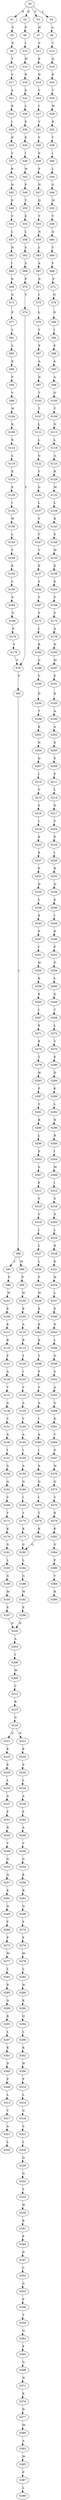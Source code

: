 strict digraph  {
	S0 -> S1 [ label = R ];
	S0 -> S2 [ label = E ];
	S0 -> S3 [ label = Y ];
	S0 -> S4 [ label = L ];
	S1 -> S5 [ label = S ];
	S2 -> S6 [ label = P ];
	S3 -> S7 [ label = H ];
	S4 -> S8 [ label = A ];
	S5 -> S9 [ label = E ];
	S6 -> S10 [ label = I ];
	S7 -> S11 [ label = S ];
	S8 -> S12 [ label = T ];
	S9 -> S13 [ label = T ];
	S10 -> S14 [ label = W ];
	S11 -> S15 [ label = E ];
	S12 -> S16 [ label = Q ];
	S13 -> S17 [ label = V ];
	S14 -> S18 [ label = R ];
	S15 -> S19 [ label = D ];
	S16 -> S20 [ label = K ];
	S17 -> S21 [ label = A ];
	S18 -> S22 [ label = E ];
	S19 -> S23 [ label = V ];
	S20 -> S24 [ label = Y ];
	S21 -> S25 [ label = R ];
	S22 -> S26 [ label = L ];
	S23 -> S27 [ label = I ];
	S24 -> S28 [ label = M ];
	S25 -> S29 [ label = I ];
	S26 -> S30 [ label = E ];
	S27 -> S31 [ label = V ];
	S28 -> S32 [ label = R ];
	S29 -> S33 [ label = D ];
	S30 -> S34 [ label = E ];
	S31 -> S35 [ label = V ];
	S32 -> S36 [ label = T ];
	S33 -> S37 [ label = T ];
	S34 -> S38 [ label = I ];
	S35 -> S39 [ label = S ];
	S36 -> S40 [ label = I ];
	S37 -> S41 [ label = K ];
	S38 -> S42 [ label = W ];
	S39 -> S43 [ label = F ];
	S40 -> S44 [ label = L ];
	S41 -> S45 [ label = N ];
	S42 -> S46 [ label = P ];
	S43 -> S47 [ label = N ];
	S44 -> S48 [ label = G ];
	S45 -> S49 [ label = E ];
	S46 -> S50 [ label = Y ];
	S47 -> S51 [ label = Q ];
	S48 -> S52 [ label = M ];
	S49 -> S53 [ label = V ];
	S50 -> S54 [ label = K ];
	S51 -> S55 [ label = T ];
	S52 -> S56 [ label = V ];
	S53 -> S57 [ label = L ];
	S54 -> S58 [ label = L ];
	S55 -> S59 [ label = N ];
	S56 -> S60 [ label = Q ];
	S57 -> S61 [ label = H ];
	S58 -> S62 [ label = S ];
	S59 -> S63 [ label = L ];
	S60 -> S64 [ label = V ];
	S61 -> S65 [ label = I ];
	S62 -> S66 [ label = S ];
	S63 -> S67 [ label = A ];
	S64 -> S68 [ label = F ];
	S65 -> S69 [ label = D ];
	S66 -> S70 [ label = P ];
	S67 -> S71 [ label = D ];
	S68 -> S72 [ label = P ];
	S69 -> S73 [ label = G ];
	S70 -> S74 [ label = V ];
	S71 -> S75 [ label = I ];
	S72 -> S76 [ label = N ];
	S73 -> S77 [ label = P ];
	S74 -> S78 [ label = V ];
	S75 -> S79 [ label = L ];
	S76 -> S80 [ label = D ];
	S77 -> S81 [ label = L ];
	S78 -> S82 [ label = V ];
	S79 -> S83 [ label = T ];
	S80 -> S84 [ label = I ];
	S81 -> S85 [ label = L ];
	S82 -> S86 [ label = L ];
	S83 -> S87 [ label = E ];
	S84 -> S88 [ label = E ];
	S85 -> S89 [ label = E ];
	S86 -> S90 [ label = M ];
	S86 -> S91 [ label = L ];
	S87 -> S92 [ label = A ];
	S88 -> S93 [ label = A ];
	S89 -> S94 [ label = P ];
	S90 -> S95 [ label = P ];
	S91 -> S96 [ label = P ];
	S92 -> S97 [ label = D ];
	S93 -> S98 [ label = A ];
	S94 -> S99 [ label = V ];
	S95 -> S100 [ label = W ];
	S96 -> S101 [ label = W ];
	S97 -> S102 [ label = T ];
	S98 -> S103 [ label = G ];
	S99 -> S104 [ label = W ];
	S100 -> S105 [ label = E ];
	S101 -> S106 [ label = E ];
	S102 -> S107 [ label = T ];
	S103 -> S108 [ label = T ];
	S104 -> S109 [ label = K ];
	S105 -> S110 [ label = A ];
	S106 -> S111 [ label = K ];
	S107 -> S112 [ label = L ];
	S108 -> S113 [ label = N ];
	S109 -> S114 [ label = E ];
	S110 -> S115 [ label = R ];
	S111 -> S116 [ label = R ];
	S112 -> S117 [ label = L ];
	S113 -> S118 [ label = L ];
	S114 -> S119 [ label = L ];
	S115 -> S120 [ label = Y ];
	S116 -> S121 [ label = F ];
	S117 -> S122 [ label = G ];
	S118 -> S123 [ label = A ];
	S119 -> S124 [ label = E ];
	S120 -> S125 [ label = I ];
	S121 -> S126 [ label = A ];
	S122 -> S127 [ label = Y ];
	S123 -> S128 [ label = R ];
	S124 -> S129 [ label = E ];
	S125 -> S130 [ label = Y ];
	S126 -> S131 [ label = Y ];
	S127 -> S132 [ label = G ];
	S128 -> S133 [ label = M ];
	S129 -> S134 [ label = I ];
	S130 -> S135 [ label = A ];
	S131 -> S136 [ label = A ];
	S132 -> S137 [ label = L ];
	S133 -> S138 [ label = L ];
	S134 -> S139 [ label = W ];
	S135 -> S140 [ label = V ];
	S136 -> S141 [ label = V ];
	S137 -> S142 [ label = V ];
	S138 -> S143 [ label = K ];
	S139 -> S144 [ label = L ];
	S140 -> S145 [ label = A ];
	S141 -> S146 [ label = A ];
	S142 -> S147 [ label = T ];
	S143 -> S148 [ label = E ];
	S144 -> S149 [ label = Y ];
	S145 -> S150 [ label = I ];
	S146 -> S151 [ label = I ];
	S147 -> S152 [ label = V ];
	S148 -> S153 [ label = W ];
	S149 -> S154 [ label = K ];
	S150 -> S155 [ label = A ];
	S151 -> S156 [ label = A ];
	S152 -> S157 [ label = K ];
	S153 -> S158 [ label = E ];
	S154 -> S159 [ label = L ];
	S155 -> S160 [ label = Q ];
	S156 -> S161 [ label = Q ];
	S157 -> S162 [ label = S ];
	S158 -> S163 [ label = E ];
	S159 -> S164 [ label = S ];
	S160 -> S165 [ label = I ];
	S161 -> S166 [ label = V ];
	S162 -> S167 [ label = T ];
	S163 -> S168 [ label = F ];
	S164 -> S169 [ label = S ];
	S165 -> S170 [ label = T ];
	S166 -> S171 [ label = T ];
	S167 -> S172 [ label = S ];
	S168 -> S173 [ label = S ];
	S169 -> S174 [ label = P ];
	S170 -> S175 [ label = K ];
	S171 -> S176 [ label = K ];
	S172 -> S177 [ label = I ];
	S173 -> S178 [ label = A ];
	S174 -> S179 [ label = V ];
	S175 -> S180 [ label = G ];
	S176 -> S181 [ label = G ];
	S177 -> S182 [ label = R ];
	S178 -> S183 [ label = N ];
	S179 -> S78 [ label = V ];
	S180 -> S184 [ label = L ];
	S181 -> S185 [ label = L ];
	S182 -> S186 [ label = G ];
	S183 -> S187 [ label = M ];
	S184 -> S188 [ label = G ];
	S185 -> S189 [ label = G ];
	S186 -> S190 [ label = V ];
	S187 -> S191 [ label = E ];
	S188 -> S192 [ label = M ];
	S189 -> S193 [ label = M ];
	S190 -> S194 [ label = D ];
	S191 -> S195 [ label = K ];
	S192 -> S196 [ label = E ];
	S193 -> S197 [ label = E ];
	S194 -> S198 [ label = T ];
	S195 -> S199 [ label = A ];
	S196 -> S200 [ label = D ];
	S197 -> S200 [ label = D ];
	S198 -> S201 [ label = K ];
	S199 -> S202 [ label = A ];
	S200 -> S203 [ label = A ];
	S201 -> S204 [ label = N ];
	S202 -> S205 [ label = E ];
	S203 -> S206 [ label = I ];
	S204 -> S207 [ label = Q ];
	S205 -> S208 [ label = K ];
	S206 -> S209 [ label = M ];
	S207 -> S210 [ label = I ];
	S208 -> S211 [ label = P ];
	S209 -> S212 [ label = C ];
	S210 -> S213 [ label = V ];
	S211 -> S214 [ label = L ];
	S212 -> S215 [ label = R ];
	S213 -> S216 [ label = S ];
	S214 -> S217 [ label = D ];
	S215 -> S218 [ label = G ];
	S216 -> S219 [ label = I ];
	S217 -> S220 [ label = F ];
	S218 -> S221 [ label = G ];
	S218 -> S222 [ label = N ];
	S219 -> S223 [ label = E ];
	S220 -> S224 [ label = P ];
	S221 -> S225 [ label = K ];
	S222 -> S226 [ label = K ];
	S223 -> S227 [ label = E ];
	S224 -> S228 [ label = I ];
	S225 -> S229 [ label = E ];
	S226 -> S230 [ label = S ];
	S227 -> S231 [ label = P ];
	S228 -> S232 [ label = R ];
	S229 -> S233 [ label = L ];
	S230 -> S234 [ label = L ];
	S231 -> S235 [ label = D ];
	S232 -> S236 [ label = Q ];
	S233 -> S237 [ label = A ];
	S234 -> S238 [ label = A ];
	S235 -> S239 [ label = L ];
	S236 -> S240 [ label = K ];
	S237 -> S241 [ label = F ];
	S238 -> S242 [ label = F ];
	S239 -> S243 [ label = E ];
	S240 -> S244 [ label = I ];
	S241 -> S245 [ label = R ];
	S242 -> S246 [ label = A ];
	S243 -> S247 [ label = P ];
	S244 -> S248 [ label = K ];
	S245 -> S249 [ label = V ];
	S246 -> S250 [ label = V ];
	S247 -> S251 [ label = I ];
	S248 -> S252 [ label = P ];
	S249 -> S253 [ label = G ];
	S250 -> S254 [ label = G ];
	S251 -> S255 [ label = W ];
	S252 -> S256 [ label = P ];
	S253 -> S257 [ label = Q ];
	S254 -> S258 [ label = K ];
	S255 -> S259 [ label = K ];
	S256 -> S260 [ label = L ];
	S257 -> S261 [ label = K ];
	S258 -> S262 [ label = R ];
	S259 -> S263 [ label = E ];
	S260 -> S264 [ label = Q ];
	S261 -> S265 [ label = Q ];
	S262 -> S266 [ label = Q ];
	S263 -> S267 [ label = I ];
	S264 -> S268 [ label = T ];
	S265 -> S269 [ label = F ];
	S266 -> S270 [ label = F ];
	S267 -> S271 [ label = E ];
	S268 -> S272 [ label = L ];
	S269 -> S273 [ label = P ];
	S270 -> S274 [ label = P ];
	S271 -> S275 [ label = E ];
	S272 -> S276 [ label = V ];
	S273 -> S277 [ label = M ];
	S274 -> S278 [ label = M ];
	S275 -> S279 [ label = T ];
	S276 -> S280 [ label = E ];
	S277 -> S281 [ label = L ];
	S278 -> S282 [ label = L ];
	S279 -> S283 [ label = W ];
	S280 -> S284 [ label = D ];
	S281 -> S285 [ label = R ];
	S282 -> S286 [ label = H ];
	S283 -> S287 [ label = P ];
	S284 -> S288 [ label = K ];
	S285 -> S289 [ label = Q ];
	S286 -> S290 [ label = K ];
	S287 -> S291 [ label = Y ];
	S288 -> S292 [ label = L ];
	S289 -> S293 [ label = R ];
	S290 -> S294 [ label = Q ];
	S291 -> S295 [ label = R ];
	S292 -> S296 [ label = R ];
	S293 -> S297 [ label = L ];
	S294 -> S298 [ label = L ];
	S295 -> S299 [ label = L ];
	S296 -> S300 [ label = R ];
	S297 -> S301 [ label = K ];
	S298 -> S302 [ label = K ];
	S299 -> S303 [ label = S ];
	S300 -> S304 [ label = I ];
	S301 -> S305 [ label = D ];
	S302 -> S306 [ label = H ];
	S303 -> S307 [ label = S ];
	S304 -> S308 [ label = M ];
	S305 -> S309 [ label = P ];
	S306 -> S310 [ label = P ];
	S307 -> S311 [ label = P ];
	S308 -> S312 [ label = I ];
	S309 -> S313 [ label = L ];
	S310 -> S314 [ label = L ];
	S311 -> S315 [ label = V ];
	S312 -> S316 [ label = S ];
	S313 -> S317 [ label = V ];
	S314 -> S318 [ label = G ];
	S315 -> S319 [ label = V ];
	S316 -> S320 [ label = N ];
	S317 -> S321 [ label = A ];
	S318 -> S322 [ label = S ];
	S319 -> S323 [ label = I ];
	S320 -> S324 [ label = L ];
	S321 -> S325 [ label = L ];
	S322 -> S326 [ label = L ];
	S323 -> S327 [ label = L ];
	S324 -> S328 [ label = R ];
	S326 -> S329 [ label = Q ];
	S327 -> S330 [ label = L ];
	S328 -> S331 [ label = K ];
	S329 -> S332 [ label = Q ];
	S330 -> S333 [ label = P ];
	S331 -> S334 [ label = H ];
	S332 -> S335 [ label = S ];
	S333 -> S336 [ label = W ];
	S334 -> S337 [ label = L ];
	S335 -> S338 [ label = W ];
	S336 -> S339 [ label = E ];
	S337 -> S340 [ label = E ];
	S338 -> S341 [ label = R ];
	S339 -> S342 [ label = E ];
	S340 -> S343 [ label = D ];
	S341 -> S344 [ label = P ];
	S342 -> S345 [ label = K ];
	S343 -> S346 [ label = L ];
	S344 -> S347 [ label = D ];
	S345 -> S348 [ label = Y ];
	S346 -> S349 [ label = N ];
	S347 -> S350 [ label = C ];
	S348 -> S351 [ label = F ];
	S349 -> S352 [ label = S ];
	S350 -> S353 [ label = G ];
	S351 -> S354 [ label = Y ];
	S352 -> S355 [ label = A ];
	S353 -> S356 [ label = F ];
	S354 -> S357 [ label = A ];
	S355 -> S358 [ label = G ];
	S356 -> S359 [ label = T ];
	S357 -> S360 [ label = I ];
	S358 -> S361 [ label = K ];
	S359 -> S362 [ label = Q ];
	S360 -> S363 [ label = A ];
	S361 -> S364 [ label = C ];
	S362 -> S365 [ label = P ];
	S363 -> S366 [ label = I ];
	S364 -> S367 [ label = D ];
	S365 -> S368 [ label = G ];
	S366 -> S369 [ label = A ];
	S367 -> S370 [ label = W ];
	S368 -> S371 [ label = N ];
	S369 -> S372 [ label = Q ];
	S370 -> S373 [ label = Q ];
	S371 -> S374 [ label = K ];
	S372 -> S375 [ label = I ];
	S373 -> S376 [ label = V ];
	S374 -> S377 [ label = D ];
	S375 -> S378 [ label = T ];
	S376 -> S379 [ label = R ];
	S377 -> S380 [ label = M ];
	S378 -> S381 [ label = K ];
	S379 -> S382 [ label = K ];
	S380 -> S383 [ label = A ];
	S381 -> S180 [ label = G ];
	S382 -> S384 [ label = G ];
	S383 -> S385 [ label = M ];
	S384 -> S386 [ label = F ];
	S385 -> S387 [ label = P ];
	S386 -> S388 [ label = Y ];
	S387 -> S389 [ label = L ];
	S388 -> S390 [ label = R ];
}
